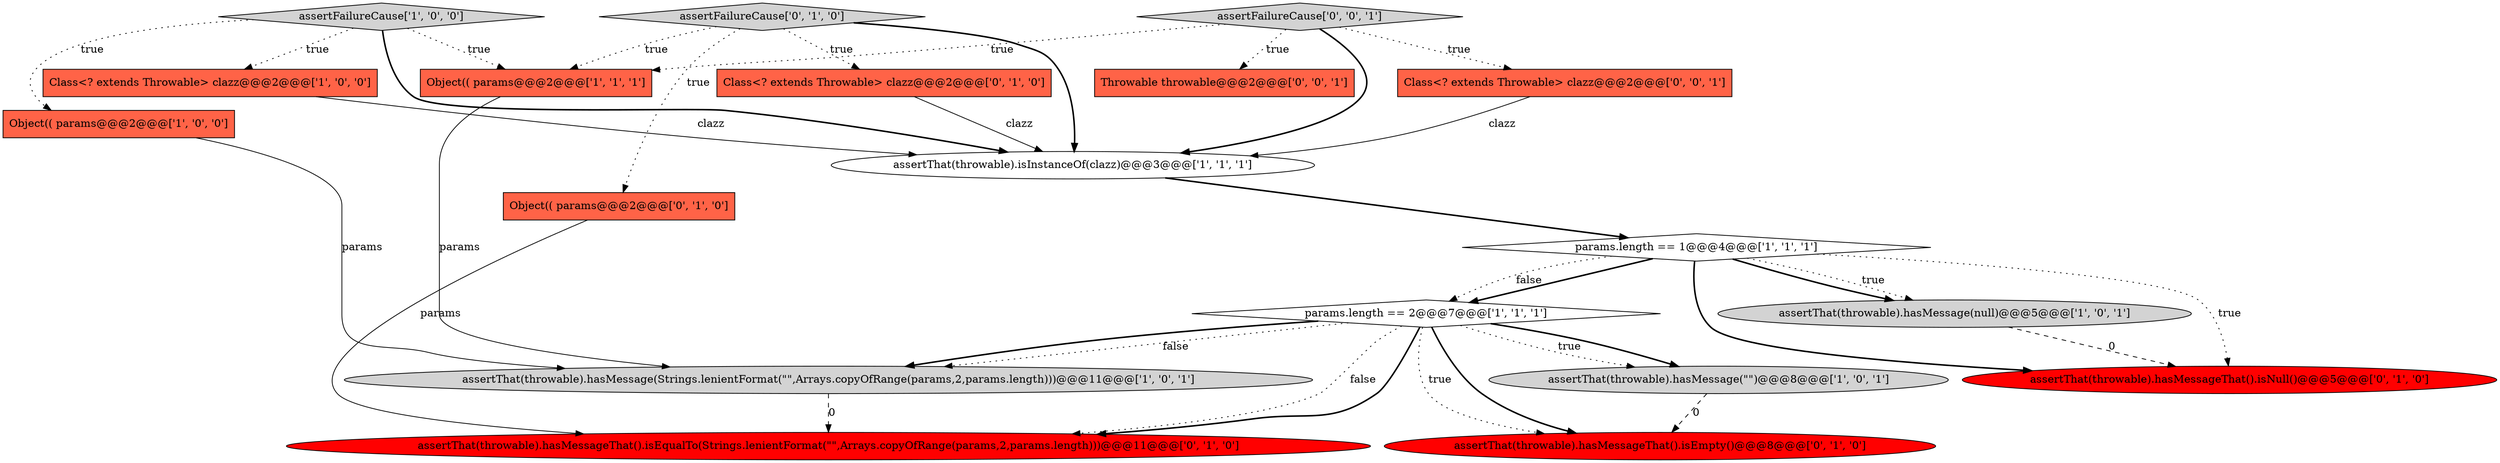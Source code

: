 digraph {
0 [style = filled, label = "Object(( params@@@2@@@['1', '0', '0']", fillcolor = tomato, shape = box image = "AAA0AAABBB1BBB"];
9 [style = filled, label = "assertThat(throwable).hasMessage(\"\")@@@8@@@['1', '0', '1']", fillcolor = lightgray, shape = ellipse image = "AAA0AAABBB1BBB"];
6 [style = filled, label = "Object(( params@@@2@@@['1', '1', '1']", fillcolor = tomato, shape = box image = "AAA0AAABBB1BBB"];
14 [style = filled, label = "assertThat(throwable).hasMessageThat().isEmpty()@@@8@@@['0', '1', '0']", fillcolor = red, shape = ellipse image = "AAA1AAABBB2BBB"];
13 [style = filled, label = "assertFailureCause['0', '1', '0']", fillcolor = lightgray, shape = diamond image = "AAA0AAABBB2BBB"];
18 [style = filled, label = "assertFailureCause['0', '0', '1']", fillcolor = lightgray, shape = diamond image = "AAA0AAABBB3BBB"];
8 [style = filled, label = "params.length == 2@@@7@@@['1', '1', '1']", fillcolor = white, shape = diamond image = "AAA0AAABBB1BBB"];
2 [style = filled, label = "assertThat(throwable).hasMessage(Strings.lenientFormat(\"\",Arrays.copyOfRange(params,2,params.length)))@@@11@@@['1', '0', '1']", fillcolor = lightgray, shape = ellipse image = "AAA0AAABBB1BBB"];
15 [style = filled, label = "assertThat(throwable).hasMessageThat().isNull()@@@5@@@['0', '1', '0']", fillcolor = red, shape = ellipse image = "AAA1AAABBB2BBB"];
1 [style = filled, label = "assertThat(throwable).hasMessage(null)@@@5@@@['1', '0', '1']", fillcolor = lightgray, shape = ellipse image = "AAA0AAABBB1BBB"];
10 [style = filled, label = "Class<? extends Throwable> clazz@@@2@@@['0', '1', '0']", fillcolor = tomato, shape = box image = "AAA0AAABBB2BBB"];
3 [style = filled, label = "assertFailureCause['1', '0', '0']", fillcolor = lightgray, shape = diamond image = "AAA0AAABBB1BBB"];
11 [style = filled, label = "Object(( params@@@2@@@['0', '1', '0']", fillcolor = tomato, shape = box image = "AAA0AAABBB2BBB"];
16 [style = filled, label = "Class<? extends Throwable> clazz@@@2@@@['0', '0', '1']", fillcolor = tomato, shape = box image = "AAA0AAABBB3BBB"];
5 [style = filled, label = "Class<? extends Throwable> clazz@@@2@@@['1', '0', '0']", fillcolor = tomato, shape = box image = "AAA0AAABBB1BBB"];
7 [style = filled, label = "params.length == 1@@@4@@@['1', '1', '1']", fillcolor = white, shape = diamond image = "AAA0AAABBB1BBB"];
12 [style = filled, label = "assertThat(throwable).hasMessageThat().isEqualTo(Strings.lenientFormat(\"\",Arrays.copyOfRange(params,2,params.length)))@@@11@@@['0', '1', '0']", fillcolor = red, shape = ellipse image = "AAA1AAABBB2BBB"];
17 [style = filled, label = "Throwable throwable@@@2@@@['0', '0', '1']", fillcolor = tomato, shape = box image = "AAA0AAABBB3BBB"];
4 [style = filled, label = "assertThat(throwable).isInstanceOf(clazz)@@@3@@@['1', '1', '1']", fillcolor = white, shape = ellipse image = "AAA0AAABBB1BBB"];
0->2 [style = solid, label="params"];
13->6 [style = dotted, label="true"];
7->1 [style = bold, label=""];
8->12 [style = dotted, label="false"];
5->4 [style = solid, label="clazz"];
18->16 [style = dotted, label="true"];
11->12 [style = solid, label="params"];
1->15 [style = dashed, label="0"];
8->14 [style = bold, label=""];
3->6 [style = dotted, label="true"];
7->8 [style = bold, label=""];
13->10 [style = dotted, label="true"];
6->2 [style = solid, label="params"];
3->4 [style = bold, label=""];
7->15 [style = dotted, label="true"];
8->2 [style = dotted, label="false"];
4->7 [style = bold, label=""];
18->6 [style = dotted, label="true"];
2->12 [style = dashed, label="0"];
3->5 [style = dotted, label="true"];
9->14 [style = dashed, label="0"];
18->4 [style = bold, label=""];
8->2 [style = bold, label=""];
10->4 [style = solid, label="clazz"];
7->8 [style = dotted, label="false"];
8->14 [style = dotted, label="true"];
8->9 [style = bold, label=""];
3->0 [style = dotted, label="true"];
7->15 [style = bold, label=""];
13->11 [style = dotted, label="true"];
16->4 [style = solid, label="clazz"];
18->17 [style = dotted, label="true"];
8->9 [style = dotted, label="true"];
7->1 [style = dotted, label="true"];
8->12 [style = bold, label=""];
13->4 [style = bold, label=""];
}
